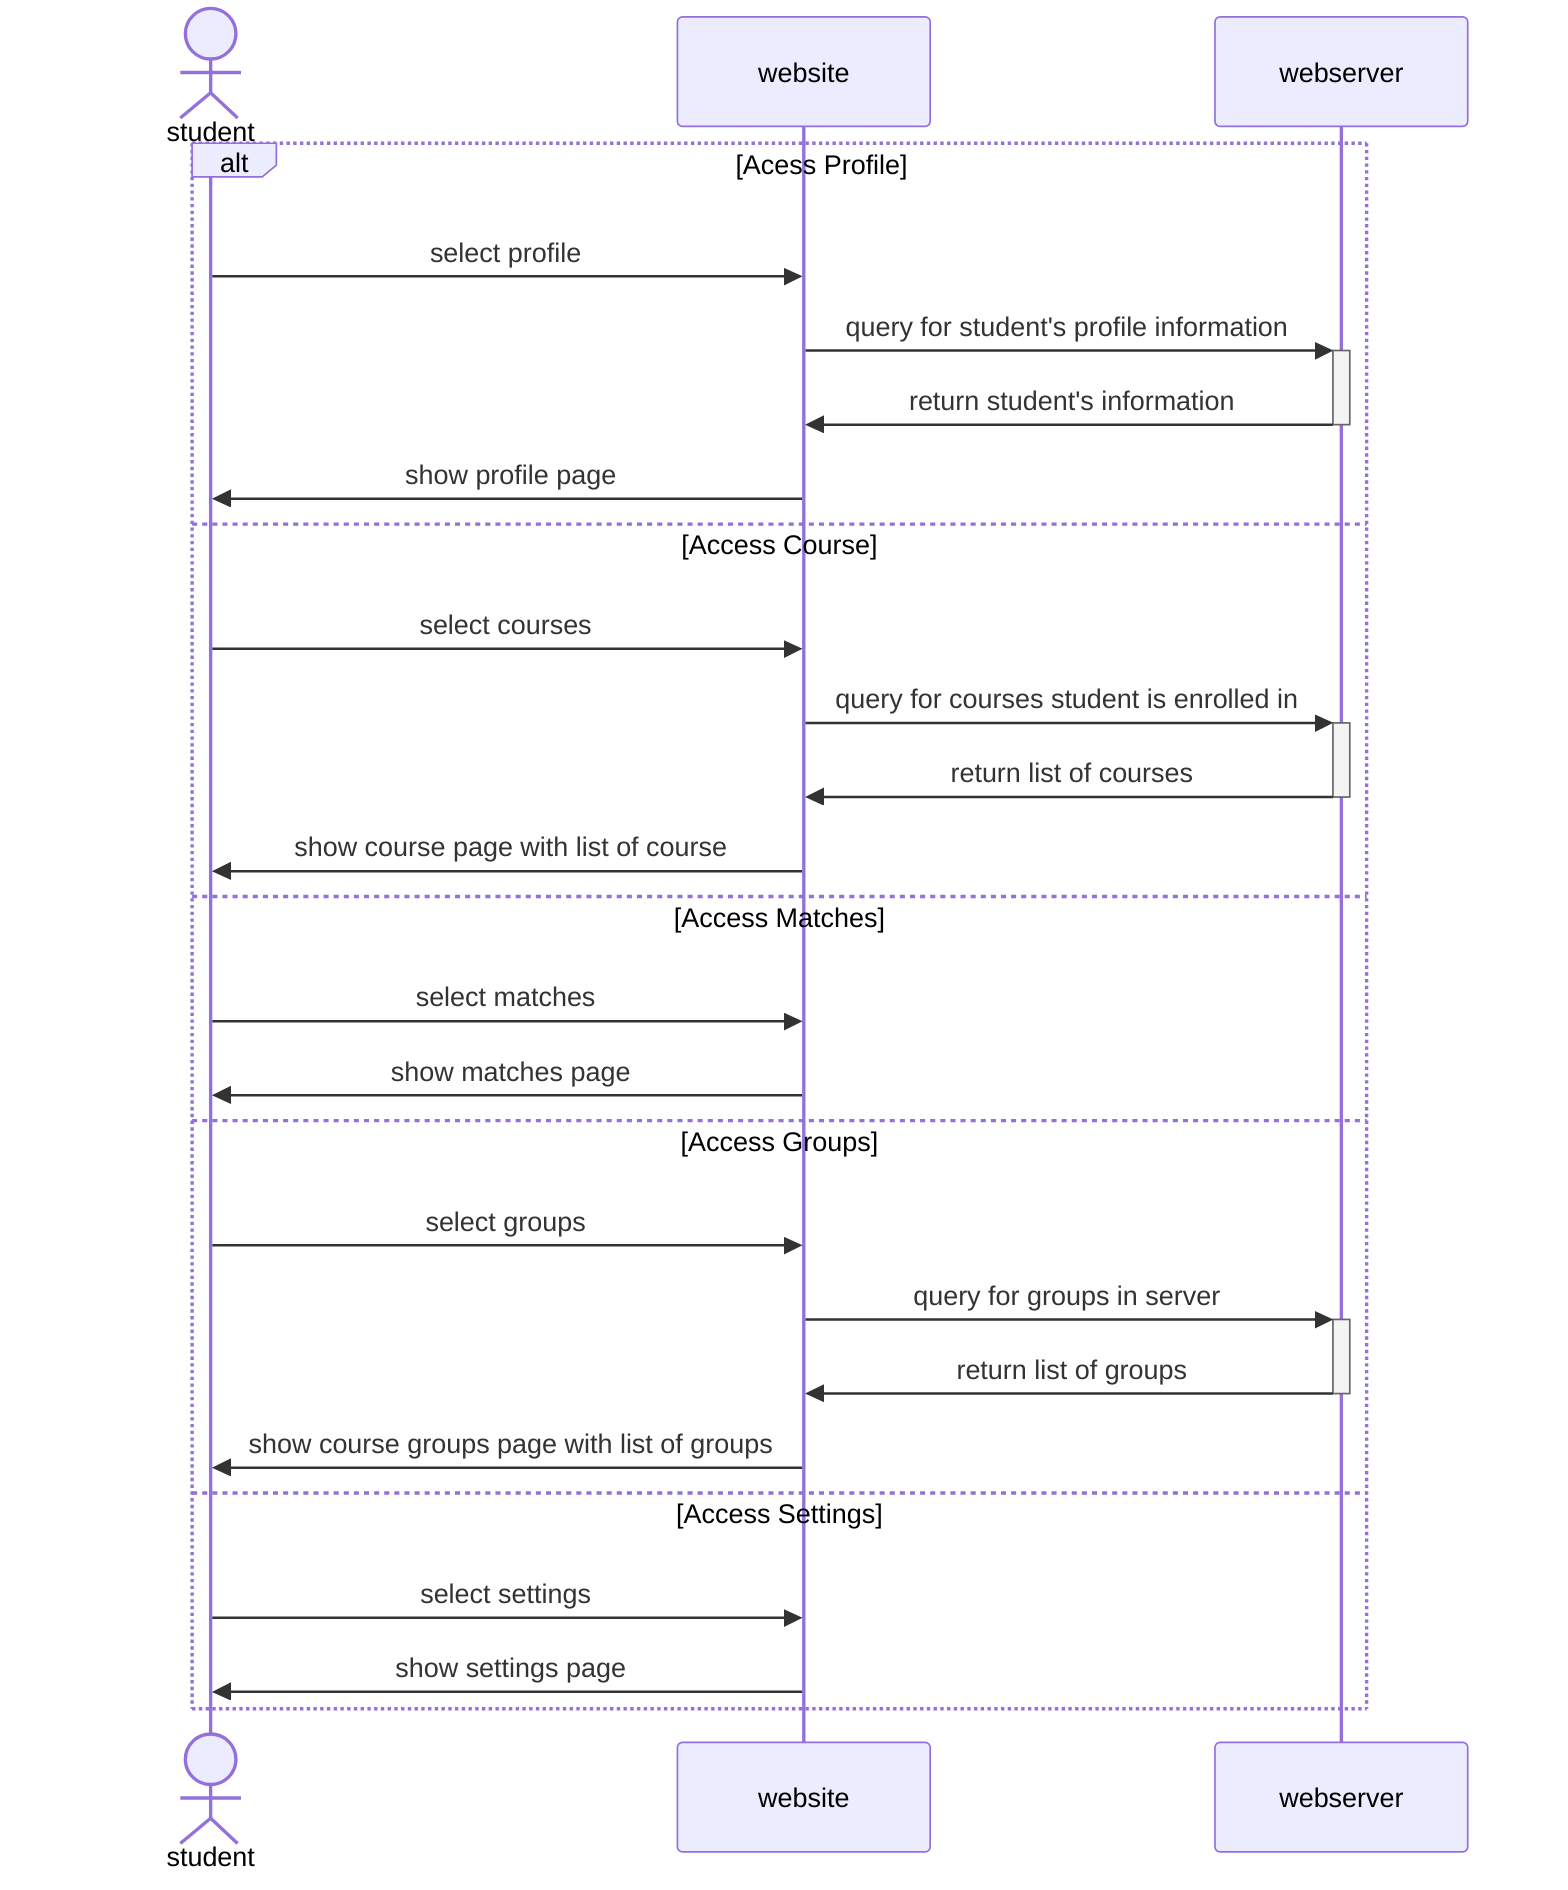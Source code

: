 sequenceDiagram
        actor s as student
        participant w as website
        participant ws as webserver

        alt Acess Profile
            s->>w: select profile
            w->>+ws: query for student's profile information
            ws->>-w:return student's information
            w->>s: show profile page
        else Access Course  
            s->>w: select courses
            w->>+ws: query for courses student is enrolled in
            ws->>-w:return list of courses
            w->>s: show course page with list of course
        else Access Matches
            s->>w: select matches
            w->>s: show matches page
        else Access Groups
            s->>w: select groups
            w->>+ws: query for groups in server
            ws->>-w:return list of groups
            w->>s: show course groups page with list of groups
        else Access Settings
            s->>w: select settings
            w->>s: show settings page
        end
